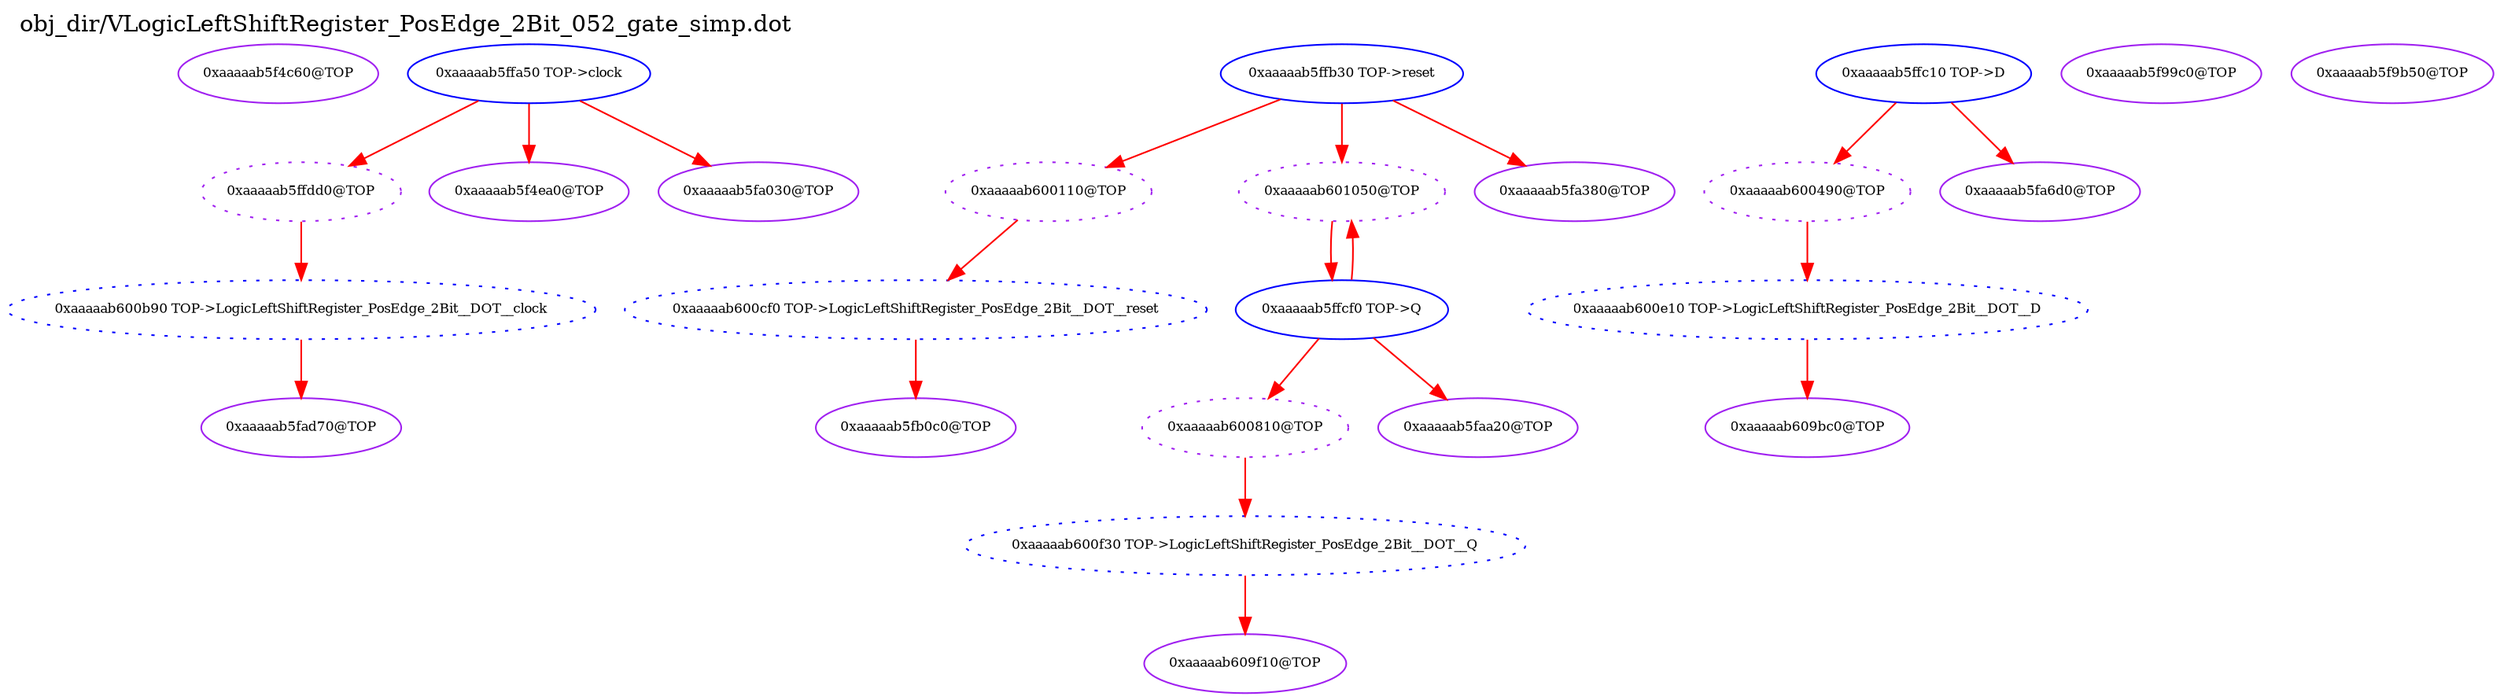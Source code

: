 digraph v3graph {
	graph	[label="obj_dir/VLogicLeftShiftRegister_PosEdge_2Bit_052_gate_simp.dot",
		 labelloc=t, labeljust=l,
		 //size="7.5,10",
		 rankdir=TB];
	n0	[fontsize=8 label="0xaaaaab5f4c60@TOP", color=purple];
	n1	[fontsize=8 label="0xaaaaab5ffdd0@TOP", color=purple, style=dotted];
	n2	[fontsize=8 label="0xaaaaab5ffa50 TOP->clock", color=blue];
	n3	[fontsize=8 label="0xaaaaab600b90 TOP->LogicLeftShiftRegister_PosEdge_2Bit__DOT__clock", color=blue, style=dotted];
	n4	[fontsize=8 label="0xaaaaab600110@TOP", color=purple, style=dotted];
	n5	[fontsize=8 label="0xaaaaab5ffb30 TOP->reset", color=blue];
	n6	[fontsize=8 label="0xaaaaab600cf0 TOP->LogicLeftShiftRegister_PosEdge_2Bit__DOT__reset", color=blue, style=dotted];
	n7	[fontsize=8 label="0xaaaaab600490@TOP", color=purple, style=dotted];
	n8	[fontsize=8 label="0xaaaaab5ffc10 TOP->D", color=blue];
	n9	[fontsize=8 label="0xaaaaab600e10 TOP->LogicLeftShiftRegister_PosEdge_2Bit__DOT__D", color=blue, style=dotted];
	n10	[fontsize=8 label="0xaaaaab600810@TOP", color=purple, style=dotted];
	n11	[fontsize=8 label="0xaaaaab5ffcf0 TOP->Q", color=blue];
	n12	[fontsize=8 label="0xaaaaab600f30 TOP->LogicLeftShiftRegister_PosEdge_2Bit__DOT__Q", color=blue, style=dotted];
	n13	[fontsize=8 label="0xaaaaab5f4ea0@TOP", color=purple];
	n14	[fontsize=8 label="0xaaaaab601050@TOP", color=purple, style=dotted];
	n15	[fontsize=8 label="0xaaaaab5f99c0@TOP", color=purple];
	n16	[fontsize=8 label="0xaaaaab5f9b50@TOP", color=purple];
	n17	[fontsize=8 label="0xaaaaab5fa030@TOP", color=purple];
	n18	[fontsize=8 label="0xaaaaab5fa380@TOP", color=purple];
	n19	[fontsize=8 label="0xaaaaab5fa6d0@TOP", color=purple];
	n20	[fontsize=8 label="0xaaaaab5faa20@TOP", color=purple];
	n21	[fontsize=8 label="0xaaaaab5fad70@TOP", color=purple];
	n22	[fontsize=8 label="0xaaaaab5fb0c0@TOP", color=purple];
	n23	[fontsize=8 label="0xaaaaab609bc0@TOP", color=purple];
	n24	[fontsize=8 label="0xaaaaab609f10@TOP", color=purple];
	n1 -> n3 [fontsize=8 label="" weight=1 color=red];
	n2 -> n1 [fontsize=8 label="" weight=1 color=red];
	n2 -> n13 [fontsize=8 label="" weight=1 color=red];
	n2 -> n17 [fontsize=8 label="" weight=1 color=red];
	n3 -> n21 [fontsize=8 label="" weight=1 color=red];
	n4 -> n6 [fontsize=8 label="" weight=1 color=red];
	n5 -> n4 [fontsize=8 label="" weight=1 color=red];
	n5 -> n14 [fontsize=8 label="" weight=1 color=red];
	n5 -> n18 [fontsize=8 label="" weight=1 color=red];
	n6 -> n22 [fontsize=8 label="" weight=1 color=red];
	n7 -> n9 [fontsize=8 label="" weight=1 color=red];
	n8 -> n7 [fontsize=8 label="" weight=1 color=red];
	n8 -> n19 [fontsize=8 label="" weight=1 color=red];
	n9 -> n23 [fontsize=8 label="" weight=1 color=red];
	n10 -> n12 [fontsize=8 label="" weight=1 color=red];
	n11 -> n10 [fontsize=8 label="" weight=1 color=red];
	n11 -> n14 [fontsize=8 label="" weight=1 color=red];
	n11 -> n20 [fontsize=8 label="" weight=1 color=red];
	n12 -> n24 [fontsize=8 label="" weight=1 color=red];
	n14 -> n11 [fontsize=8 label="" weight=1 color=red];
}
